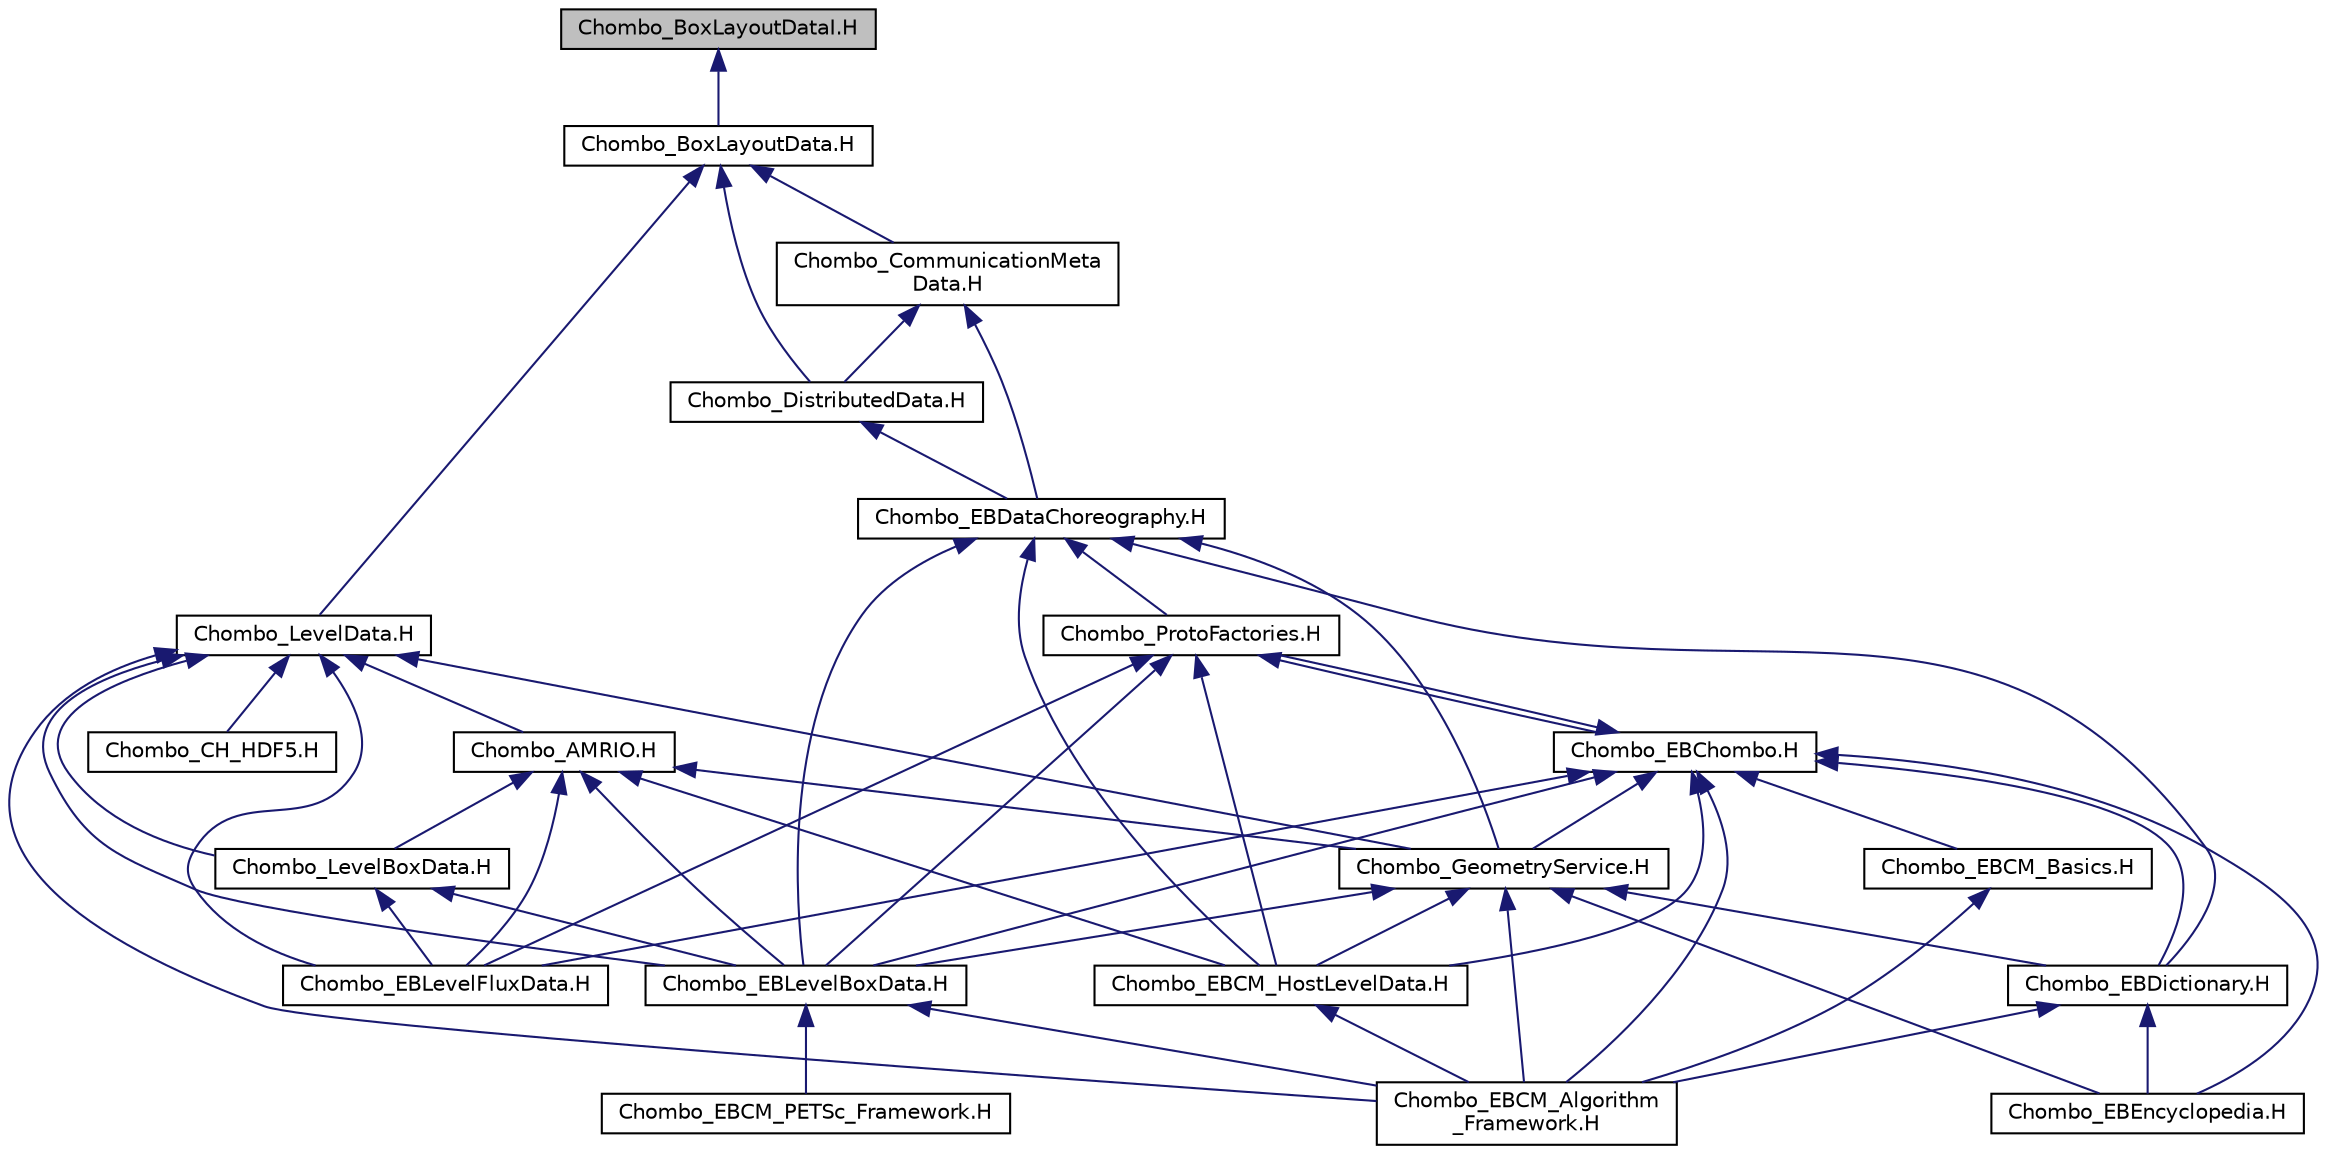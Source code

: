 digraph "Chombo_BoxLayoutDataI.H"
{
  edge [fontname="Helvetica",fontsize="10",labelfontname="Helvetica",labelfontsize="10"];
  node [fontname="Helvetica",fontsize="10",shape=record];
  Node39 [label="Chombo_BoxLayoutDataI.H",height=0.2,width=0.4,color="black", fillcolor="grey75", style="filled", fontcolor="black"];
  Node39 -> Node40 [dir="back",color="midnightblue",fontsize="10",style="solid",fontname="Helvetica"];
  Node40 [label="Chombo_BoxLayoutData.H",height=0.2,width=0.4,color="black", fillcolor="white", style="filled",URL="$Chombo__BoxLayoutData_8H.html"];
  Node40 -> Node41 [dir="back",color="midnightblue",fontsize="10",style="solid",fontname="Helvetica"];
  Node41 [label="Chombo_LevelData.H",height=0.2,width=0.4,color="black", fillcolor="white", style="filled",URL="$Chombo__LevelData_8H.html"];
  Node41 -> Node42 [dir="back",color="midnightblue",fontsize="10",style="solid",fontname="Helvetica"];
  Node42 [label="Chombo_AMRIO.H",height=0.2,width=0.4,color="black", fillcolor="white", style="filled",URL="$Chombo__AMRIO_8H.html"];
  Node42 -> Node43 [dir="back",color="midnightblue",fontsize="10",style="solid",fontname="Helvetica"];
  Node43 [label="Chombo_LevelBoxData.H",height=0.2,width=0.4,color="black", fillcolor="white", style="filled",URL="$Chombo__LevelBoxData_8H.html"];
  Node43 -> Node44 [dir="back",color="midnightblue",fontsize="10",style="solid",fontname="Helvetica"];
  Node44 [label="Chombo_EBLevelBoxData.H",height=0.2,width=0.4,color="black", fillcolor="white", style="filled",URL="$Chombo__EBLevelBoxData_8H.html"];
  Node44 -> Node45 [dir="back",color="midnightblue",fontsize="10",style="solid",fontname="Helvetica"];
  Node45 [label="Chombo_EBCM_Algorithm\l_Framework.H",height=0.2,width=0.4,color="black", fillcolor="white", style="filled",URL="$Chombo__EBCM__Algorithm__Framework_8H.html"];
  Node44 -> Node46 [dir="back",color="midnightblue",fontsize="10",style="solid",fontname="Helvetica"];
  Node46 [label="Chombo_EBCM_PETSc_Framework.H",height=0.2,width=0.4,color="black", fillcolor="white", style="filled",URL="$Chombo__EBCM__PETSc__Framework_8H.html"];
  Node43 -> Node47 [dir="back",color="midnightblue",fontsize="10",style="solid",fontname="Helvetica"];
  Node47 [label="Chombo_EBLevelFluxData.H",height=0.2,width=0.4,color="black", fillcolor="white", style="filled",URL="$Chombo__EBLevelFluxData_8H.html"];
  Node42 -> Node48 [dir="back",color="midnightblue",fontsize="10",style="solid",fontname="Helvetica"];
  Node48 [label="Chombo_EBCM_HostLevelData.H",height=0.2,width=0.4,color="black", fillcolor="white", style="filled",URL="$Chombo__EBCM__HostLevelData_8H.html"];
  Node48 -> Node45 [dir="back",color="midnightblue",fontsize="10",style="solid",fontname="Helvetica"];
  Node42 -> Node49 [dir="back",color="midnightblue",fontsize="10",style="solid",fontname="Helvetica"];
  Node49 [label="Chombo_GeometryService.H",height=0.2,width=0.4,color="black", fillcolor="white", style="filled",URL="$Chombo__GeometryService_8H.html"];
  Node49 -> Node45 [dir="back",color="midnightblue",fontsize="10",style="solid",fontname="Helvetica"];
  Node49 -> Node48 [dir="back",color="midnightblue",fontsize="10",style="solid",fontname="Helvetica"];
  Node49 -> Node50 [dir="back",color="midnightblue",fontsize="10",style="solid",fontname="Helvetica"];
  Node50 [label="Chombo_EBDictionary.H",height=0.2,width=0.4,color="black", fillcolor="white", style="filled",URL="$Chombo__EBDictionary_8H.html"];
  Node50 -> Node45 [dir="back",color="midnightblue",fontsize="10",style="solid",fontname="Helvetica"];
  Node50 -> Node51 [dir="back",color="midnightblue",fontsize="10",style="solid",fontname="Helvetica"];
  Node51 [label="Chombo_EBEncyclopedia.H",height=0.2,width=0.4,color="black", fillcolor="white", style="filled",URL="$Chombo__EBEncyclopedia_8H.html"];
  Node49 -> Node51 [dir="back",color="midnightblue",fontsize="10",style="solid",fontname="Helvetica"];
  Node49 -> Node44 [dir="back",color="midnightblue",fontsize="10",style="solid",fontname="Helvetica"];
  Node42 -> Node44 [dir="back",color="midnightblue",fontsize="10",style="solid",fontname="Helvetica"];
  Node42 -> Node47 [dir="back",color="midnightblue",fontsize="10",style="solid",fontname="Helvetica"];
  Node41 -> Node52 [dir="back",color="midnightblue",fontsize="10",style="solid",fontname="Helvetica"];
  Node52 [label="Chombo_CH_HDF5.H",height=0.2,width=0.4,color="black", fillcolor="white", style="filled",URL="$Chombo__CH__HDF5_8H.html"];
  Node41 -> Node43 [dir="back",color="midnightblue",fontsize="10",style="solid",fontname="Helvetica"];
  Node41 -> Node45 [dir="back",color="midnightblue",fontsize="10",style="solid",fontname="Helvetica"];
  Node41 -> Node49 [dir="back",color="midnightblue",fontsize="10",style="solid",fontname="Helvetica"];
  Node41 -> Node44 [dir="back",color="midnightblue",fontsize="10",style="solid",fontname="Helvetica"];
  Node41 -> Node47 [dir="back",color="midnightblue",fontsize="10",style="solid",fontname="Helvetica"];
  Node40 -> Node53 [dir="back",color="midnightblue",fontsize="10",style="solid",fontname="Helvetica"];
  Node53 [label="Chombo_CommunicationMeta\lData.H",height=0.2,width=0.4,color="black", fillcolor="white", style="filled",URL="$Chombo__CommunicationMetaData_8H.html"];
  Node53 -> Node54 [dir="back",color="midnightblue",fontsize="10",style="solid",fontname="Helvetica"];
  Node54 [label="Chombo_DistributedData.H",height=0.2,width=0.4,color="black", fillcolor="white", style="filled",URL="$Chombo__DistributedData_8H.html"];
  Node54 -> Node55 [dir="back",color="midnightblue",fontsize="10",style="solid",fontname="Helvetica"];
  Node55 [label="Chombo_EBDataChoreography.H",height=0.2,width=0.4,color="black", fillcolor="white", style="filled",URL="$Chombo__EBDataChoreography_8H.html"];
  Node55 -> Node48 [dir="back",color="midnightblue",fontsize="10",style="solid",fontname="Helvetica"];
  Node55 -> Node56 [dir="back",color="midnightblue",fontsize="10",style="solid",fontname="Helvetica"];
  Node56 [label="Chombo_ProtoFactories.H",height=0.2,width=0.4,color="black", fillcolor="white", style="filled",URL="$Chombo__ProtoFactories_8H.html"];
  Node56 -> Node48 [dir="back",color="midnightblue",fontsize="10",style="solid",fontname="Helvetica"];
  Node56 -> Node57 [dir="back",color="midnightblue",fontsize="10",style="solid",fontname="Helvetica"];
  Node57 [label="Chombo_EBChombo.H",height=0.2,width=0.4,color="black", fillcolor="white", style="filled",URL="$Chombo__EBChombo_8H.html"];
  Node57 -> Node45 [dir="back",color="midnightblue",fontsize="10",style="solid",fontname="Helvetica"];
  Node57 -> Node48 [dir="back",color="midnightblue",fontsize="10",style="solid",fontname="Helvetica"];
  Node57 -> Node58 [dir="back",color="midnightblue",fontsize="10",style="solid",fontname="Helvetica"];
  Node58 [label="Chombo_EBCM_Basics.H",height=0.2,width=0.4,color="black", fillcolor="white", style="filled",URL="$Chombo__EBCM__Basics_8H.html"];
  Node58 -> Node45 [dir="back",color="midnightblue",fontsize="10",style="solid",fontname="Helvetica"];
  Node57 -> Node56 [dir="back",color="midnightblue",fontsize="10",style="solid",fontname="Helvetica"];
  Node57 -> Node50 [dir="back",color="midnightblue",fontsize="10",style="solid",fontname="Helvetica"];
  Node57 -> Node49 [dir="back",color="midnightblue",fontsize="10",style="solid",fontname="Helvetica"];
  Node57 -> Node51 [dir="back",color="midnightblue",fontsize="10",style="solid",fontname="Helvetica"];
  Node57 -> Node44 [dir="back",color="midnightblue",fontsize="10",style="solid",fontname="Helvetica"];
  Node57 -> Node47 [dir="back",color="midnightblue",fontsize="10",style="solid",fontname="Helvetica"];
  Node56 -> Node44 [dir="back",color="midnightblue",fontsize="10",style="solid",fontname="Helvetica"];
  Node56 -> Node47 [dir="back",color="midnightblue",fontsize="10",style="solid",fontname="Helvetica"];
  Node55 -> Node50 [dir="back",color="midnightblue",fontsize="10",style="solid",fontname="Helvetica"];
  Node55 -> Node49 [dir="back",color="midnightblue",fontsize="10",style="solid",fontname="Helvetica"];
  Node55 -> Node44 [dir="back",color="midnightblue",fontsize="10",style="solid",fontname="Helvetica"];
  Node53 -> Node55 [dir="back",color="midnightblue",fontsize="10",style="solid",fontname="Helvetica"];
  Node40 -> Node54 [dir="back",color="midnightblue",fontsize="10",style="solid",fontname="Helvetica"];
}
